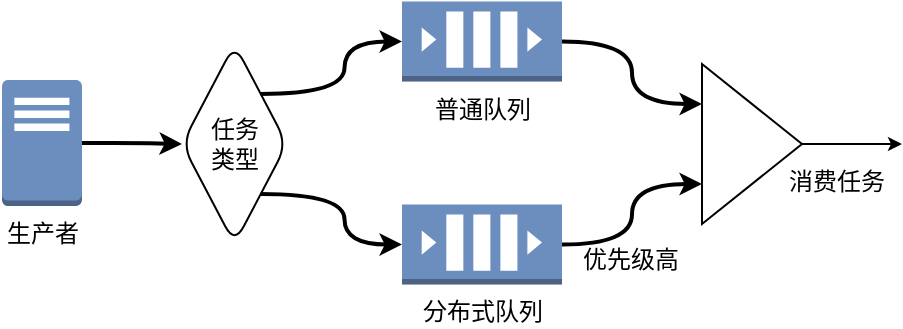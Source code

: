 <mxfile version="20.6.2" type="github" pages="2">
  <diagram id="OcBe11owY4SYZGxnwDd0" name="第 1 页">
    <mxGraphModel dx="1412" dy="698" grid="1" gridSize="10" guides="1" tooltips="1" connect="1" arrows="1" fold="1" page="1" pageScale="1" pageWidth="827" pageHeight="1169" math="0" shadow="0">
      <root>
        <mxCell id="0" />
        <mxCell id="1" parent="0" />
        <mxCell id="kYPMdUf0o1A0_mtrnWgZ-20" style="edgeStyle=orthogonalEdgeStyle;rounded=1;orthogonalLoop=1;jettySize=auto;html=1;exitX=1;exitY=0.5;exitDx=0;exitDy=0;exitPerimeter=0;entryX=0;entryY=0.25;entryDx=0;entryDy=0;strokeWidth=2;startSize=5;endSize=5;fillColor=#0D0D0D;curved=1;fontFamily=Times New Roman;" parent="1" source="kYPMdUf0o1A0_mtrnWgZ-1" target="kYPMdUf0o1A0_mtrnWgZ-19" edge="1">
          <mxGeometry relative="1" as="geometry" />
        </mxCell>
        <mxCell id="kYPMdUf0o1A0_mtrnWgZ-1" value="普通队列" style="outlineConnect=0;dashed=0;verticalLabelPosition=bottom;verticalAlign=top;align=center;html=1;shape=mxgraph.aws3.queue;fillColor=#6C8EBF;strokeColor=#6c8ebf;fontFamily=Times New Roman;" parent="1" vertex="1">
          <mxGeometry x="200" y="10.75" width="80" height="40" as="geometry" />
        </mxCell>
        <mxCell id="kYPMdUf0o1A0_mtrnWgZ-21" style="edgeStyle=orthogonalEdgeStyle;rounded=1;orthogonalLoop=1;jettySize=auto;html=1;exitX=1;exitY=0.5;exitDx=0;exitDy=0;exitPerimeter=0;entryX=0;entryY=0.75;entryDx=0;entryDy=0;strokeWidth=2;startSize=5;endSize=5;fillColor=#0D0D0D;curved=1;fontFamily=Times New Roman;" parent="1" source="kYPMdUf0o1A0_mtrnWgZ-2" target="kYPMdUf0o1A0_mtrnWgZ-19" edge="1">
          <mxGeometry relative="1" as="geometry" />
        </mxCell>
        <mxCell id="kYPMdUf0o1A0_mtrnWgZ-22" value="优先级高" style="edgeLabel;html=1;align=center;verticalAlign=middle;resizable=0;points=[];fontFamily=Times New Roman;labelBackgroundColor=default;fontSize=12;" parent="kYPMdUf0o1A0_mtrnWgZ-21" vertex="1" connectable="0">
          <mxGeometry x="-0.075" y="1" relative="1" as="geometry">
            <mxPoint y="19" as="offset" />
          </mxGeometry>
        </mxCell>
        <mxCell id="kYPMdUf0o1A0_mtrnWgZ-2" value="分布式队列" style="outlineConnect=0;dashed=0;verticalLabelPosition=bottom;verticalAlign=top;align=center;html=1;shape=mxgraph.aws3.queue;fillColor=#6C8EBF;strokeColor=#6c8ebf;fontFamily=Times New Roman;" parent="1" vertex="1">
          <mxGeometry x="200" y="112.25" width="80" height="40" as="geometry" />
        </mxCell>
        <mxCell id="kYPMdUf0o1A0_mtrnWgZ-13" style="edgeStyle=orthogonalEdgeStyle;rounded=1;orthogonalLoop=1;jettySize=auto;html=1;exitX=1;exitY=0.5;exitDx=0;exitDy=0;exitPerimeter=0;entryX=0;entryY=0.5;entryDx=0;entryDy=0;strokeWidth=2;startSize=5;endSize=5;fillColor=#0D0D0D;fontFamily=Times New Roman;" parent="1" source="kYPMdUf0o1A0_mtrnWgZ-3" target="_SFnGLQ0TKTR17oELBbo-7" edge="1">
          <mxGeometry relative="1" as="geometry">
            <mxPoint x="100" y="212.5" as="targetPoint" />
          </mxGeometry>
        </mxCell>
        <mxCell id="kYPMdUf0o1A0_mtrnWgZ-3" value="生产者" style="outlineConnect=0;dashed=0;verticalLabelPosition=bottom;verticalAlign=top;align=center;html=1;shape=mxgraph.aws3.traditional_server;fillColor=#6C8EBF;strokeColor=#6c8ebf;direction=east;fontFamily=Times New Roman;" parent="1" vertex="1">
          <mxGeometry y="50" width="40" height="63" as="geometry" />
        </mxCell>
        <mxCell id="kYPMdUf0o1A0_mtrnWgZ-14" value="" style="edgeStyle=orthogonalEdgeStyle;rounded=1;orthogonalLoop=1;jettySize=auto;html=1;exitX=1;exitY=0;exitDx=0;exitDy=0;entryX=0;entryY=0.5;entryDx=0;entryDy=0;entryPerimeter=0;strokeWidth=2;startSize=5;endSize=5;fillColor=#0D0D0D;fontFamily=Times New Roman;curved=1;" parent="1" source="_SFnGLQ0TKTR17oELBbo-7" target="kYPMdUf0o1A0_mtrnWgZ-1" edge="1">
          <mxGeometry relative="1" as="geometry">
            <mxPoint x="146" y="213.25" as="sourcePoint" />
          </mxGeometry>
        </mxCell>
        <mxCell id="kYPMdUf0o1A0_mtrnWgZ-15" style="edgeStyle=orthogonalEdgeStyle;rounded=1;orthogonalLoop=1;jettySize=auto;html=1;entryX=0;entryY=0.5;entryDx=0;entryDy=0;entryPerimeter=0;strokeWidth=2;startSize=5;endSize=5;fillColor=#0D0D0D;exitX=1;exitY=1;exitDx=0;exitDy=0;curved=1;fontFamily=Times New Roman;" parent="1" source="_SFnGLQ0TKTR17oELBbo-7" target="kYPMdUf0o1A0_mtrnWgZ-2" edge="1">
          <mxGeometry relative="1" as="geometry">
            <mxPoint x="103.5" y="255.75" as="sourcePoint" />
          </mxGeometry>
        </mxCell>
        <mxCell id="_SFnGLQ0TKTR17oELBbo-11" style="edgeStyle=orthogonalEdgeStyle;curved=1;rounded=0;orthogonalLoop=1;jettySize=auto;html=1;exitX=1;exitY=0.5;exitDx=0;exitDy=0;fontFamily=Times New Roman;fontSize=12;startSize=4;endSize=4;targetPerimeterSpacing=15;" parent="1" source="kYPMdUf0o1A0_mtrnWgZ-19" edge="1">
          <mxGeometry relative="1" as="geometry">
            <mxPoint x="450" y="82" as="targetPoint" />
          </mxGeometry>
        </mxCell>
        <mxCell id="_SFnGLQ0TKTR17oELBbo-12" value="消费任务" style="edgeLabel;html=1;align=center;verticalAlign=middle;resizable=0;points=[];fontSize=12;fontFamily=Times New Roman;" parent="_SFnGLQ0TKTR17oELBbo-11" vertex="1" connectable="0">
          <mxGeometry x="0.365" y="-1" relative="1" as="geometry">
            <mxPoint x="-17" y="17" as="offset" />
          </mxGeometry>
        </mxCell>
        <mxCell id="kYPMdUf0o1A0_mtrnWgZ-19" value="" style="triangle;whiteSpace=wrap;html=1;fontFamily=Times New Roman;" parent="1" vertex="1">
          <mxGeometry x="350" y="42" width="50" height="80" as="geometry" />
        </mxCell>
        <mxCell id="_SFnGLQ0TKTR17oELBbo-7" value="任务&lt;br&gt;类型" style="rhombus;whiteSpace=wrap;html=1;rounded=1;labelBackgroundColor=none;strokeColor=default;fontFamily=Times New Roman;fontSize=12;fillColor=none;" parent="1" vertex="1">
          <mxGeometry x="90" y="32" width="52.5" height="100" as="geometry" />
        </mxCell>
      </root>
    </mxGraphModel>
  </diagram>
  <diagram id="aleU7GiKWj5x-xbA9Nwy" name="第 2 页">
    <mxGraphModel dx="1412" dy="698" grid="1" gridSize="10" guides="1" tooltips="1" connect="1" arrows="1" fold="1" page="1" pageScale="1" pageWidth="827" pageHeight="1169" math="0" shadow="0">
      <root>
        <mxCell id="0" />
        <mxCell id="1" parent="0" />
        <mxCell id="hAXhSOhgGF7HtPJT5M9q-7" style="edgeStyle=orthogonalEdgeStyle;rounded=0;orthogonalLoop=1;jettySize=auto;html=1;exitX=1;exitY=0.5;exitDx=0;exitDy=0;fontFamily=Times New Roman;endSize=4;startSize=4;curved=1;" parent="1" source="hAXhSOhgGF7HtPJT5M9q-1" target="hAXhSOhgGF7HtPJT5M9q-2" edge="1">
          <mxGeometry relative="1" as="geometry" />
        </mxCell>
        <mxCell id="hAXhSOhgGF7HtPJT5M9q-9" value="消费任务" style="edgeLabel;html=1;align=center;verticalAlign=middle;resizable=0;points=[];fontFamily=Times New Roman;" parent="hAXhSOhgGF7HtPJT5M9q-7" vertex="1" connectable="0">
          <mxGeometry relative="1" as="geometry">
            <mxPoint y="10" as="offset" />
          </mxGeometry>
        </mxCell>
        <mxCell id="hAXhSOhgGF7HtPJT5M9q-1" value="队列" style="rounded=1;whiteSpace=wrap;html=1;fontFamily=Times New Roman;fillColor=#dae8fc;strokeColor=#6c8ebf;" parent="1" vertex="1">
          <mxGeometry x="80" y="50" width="80" height="40" as="geometry" />
        </mxCell>
        <mxCell id="hAXhSOhgGF7HtPJT5M9q-10" style="edgeStyle=orthogonalEdgeStyle;rounded=0;orthogonalLoop=1;jettySize=auto;html=1;exitX=0.5;exitY=0;exitDx=0;exitDy=0;exitPerimeter=0;entryX=0.5;entryY=0;entryDx=0;entryDy=0;fontFamily=Times New Roman;curved=1;endSize=4;startSize=4;" parent="1" source="hAXhSOhgGF7HtPJT5M9q-2" target="hAXhSOhgGF7HtPJT5M9q-1" edge="1">
          <mxGeometry relative="1" as="geometry" />
        </mxCell>
        <mxCell id="hAXhSOhgGF7HtPJT5M9q-11" value="成功执行后ack队列" style="edgeLabel;html=1;align=center;verticalAlign=middle;resizable=0;points=[];fontFamily=Times New Roman;" parent="hAXhSOhgGF7HtPJT5M9q-10" vertex="1" connectable="0">
          <mxGeometry relative="1" as="geometry">
            <mxPoint y="-10" as="offset" />
          </mxGeometry>
        </mxCell>
        <mxCell id="hAXhSOhgGF7HtPJT5M9q-2" value="算力设备" style="sketch=0;outlineConnect=0;fontColor=#232F3E;gradientColor=none;strokeColor=#232F3E;fillColor=#ffffff;dashed=0;verticalLabelPosition=bottom;verticalAlign=top;align=center;html=1;fontSize=12;fontStyle=0;aspect=fixed;shape=mxgraph.aws4.resourceIcon;resIcon=mxgraph.aws4.client;movable=1;resizable=1;rotatable=1;deletable=1;editable=1;connectable=1;points=[[0,0.5,0,0,0],[0.5,0,0,0,0]];fontFamily=Times New Roman;" parent="1" vertex="1">
          <mxGeometry x="310" y="50" width="40" height="40" as="geometry" />
        </mxCell>
        <mxCell id="hAXhSOhgGF7HtPJT5M9q-12" value="..." style="text;html=1;strokeColor=none;fillColor=none;align=center;verticalAlign=middle;whiteSpace=wrap;rounded=0;fontFamily=Times New Roman;" parent="1" vertex="1">
          <mxGeometry x="10" y="55" width="60" height="30" as="geometry" />
        </mxCell>
      </root>
    </mxGraphModel>
  </diagram>
</mxfile>
